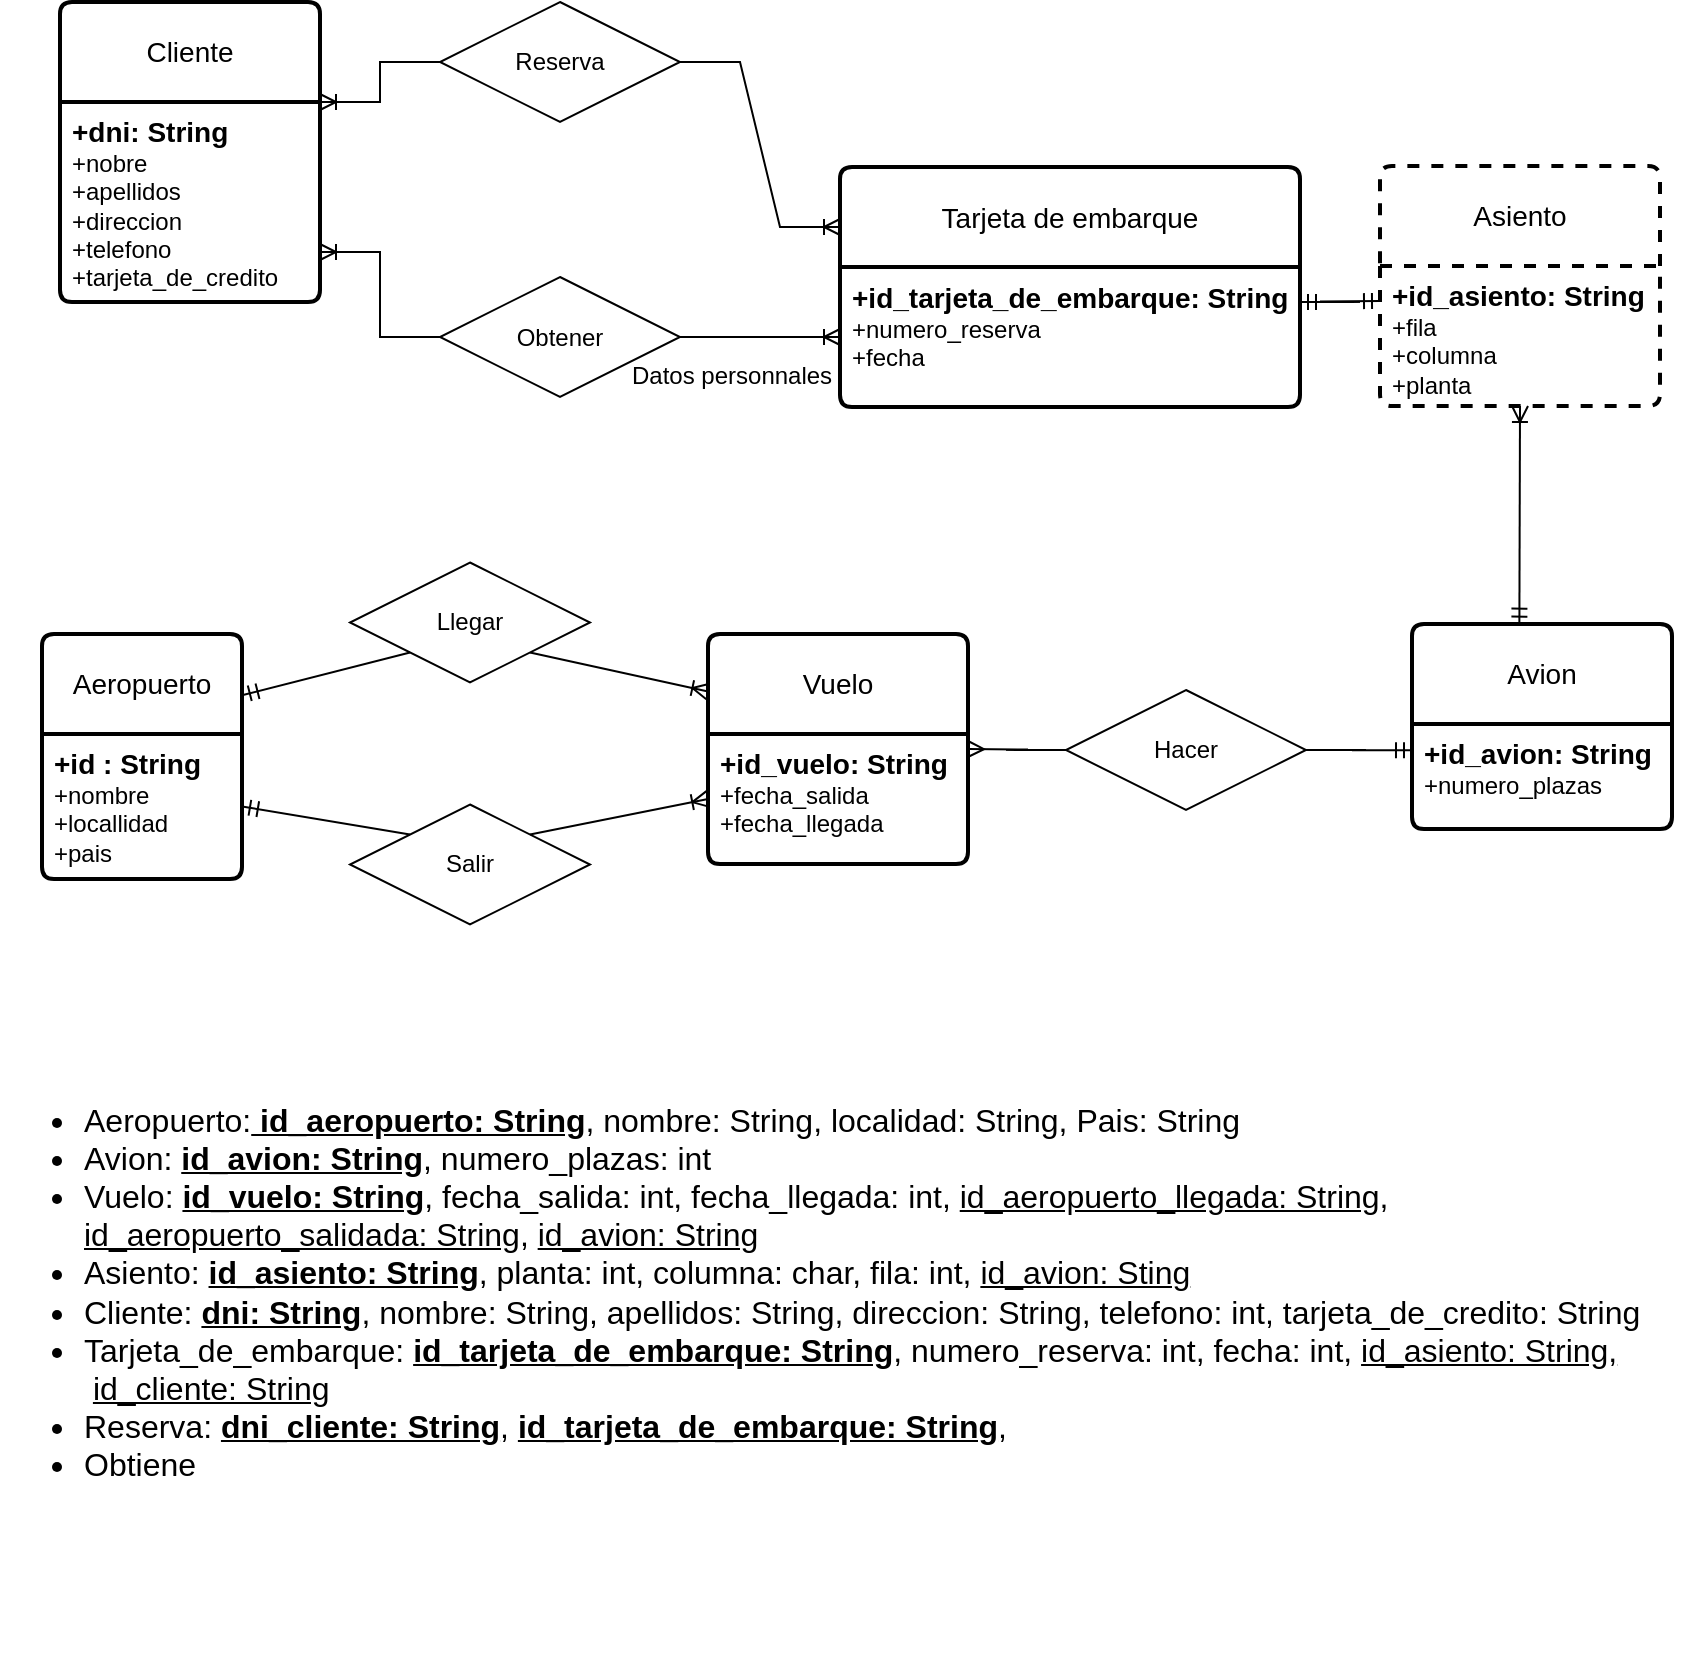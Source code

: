 <mxfile version="22.0.4" type="github">
  <diagram id="R2lEEEUBdFMjLlhIrx00" name="Page-1">
    <mxGraphModel dx="2085" dy="675" grid="1" gridSize="10" guides="1" tooltips="1" connect="1" arrows="1" fold="1" page="1" pageScale="1" pageWidth="850" pageHeight="1100" math="0" shadow="0" extFonts="Permanent Marker^https://fonts.googleapis.com/css?family=Permanent+Marker">
      <root>
        <mxCell id="0" />
        <mxCell id="1" parent="0" />
        <mxCell id="GVflADZopcoPuH8NDHQU-40" value="Cliente" style="swimlane;childLayout=stackLayout;horizontal=1;startSize=50;horizontalStack=0;rounded=1;fontSize=14;fontStyle=0;strokeWidth=2;resizeParent=0;resizeLast=1;shadow=0;dashed=0;align=center;arcSize=4;whiteSpace=wrap;html=1;" parent="1" vertex="1">
          <mxGeometry x="-820" y="45" width="130" height="150" as="geometry" />
        </mxCell>
        <mxCell id="GVflADZopcoPuH8NDHQU-41" value="&lt;font style=&quot;font-size: 14px;&quot;&gt;&lt;b&gt;+dni: String&lt;/b&gt;&lt;/font&gt;&lt;br&gt;+nobre&lt;br&gt;+apellidos&lt;br&gt;+direccion&lt;br&gt;+telefono&lt;br&gt;+tarjeta_de_credito" style="align=left;strokeColor=none;fillColor=none;spacingLeft=4;fontSize=12;verticalAlign=top;resizable=0;rotatable=0;part=1;html=1;" parent="GVflADZopcoPuH8NDHQU-40" vertex="1">
          <mxGeometry y="50" width="130" height="100" as="geometry" />
        </mxCell>
        <mxCell id="GVflADZopcoPuH8NDHQU-42" value="Vuelo" style="swimlane;childLayout=stackLayout;horizontal=1;startSize=50;horizontalStack=0;rounded=1;fontSize=14;fontStyle=0;strokeWidth=2;resizeParent=0;resizeLast=1;shadow=0;dashed=0;align=center;arcSize=4;whiteSpace=wrap;html=1;" parent="1" vertex="1">
          <mxGeometry x="-496" y="361" width="130" height="115" as="geometry" />
        </mxCell>
        <mxCell id="GVflADZopcoPuH8NDHQU-43" value="&lt;b&gt;&lt;font style=&quot;font-size: 14px;&quot;&gt;+id_vuelo: String&lt;/font&gt;&lt;/b&gt;&lt;br&gt;+fecha_salida&lt;br&gt;+fecha_llegada" style="align=left;strokeColor=none;fillColor=none;spacingLeft=4;fontSize=12;verticalAlign=top;resizable=0;rotatable=0;part=1;html=1;" parent="GVflADZopcoPuH8NDHQU-42" vertex="1">
          <mxGeometry y="50" width="130" height="65" as="geometry" />
        </mxCell>
        <mxCell id="GVflADZopcoPuH8NDHQU-44" value="Tarjeta de embarque" style="swimlane;childLayout=stackLayout;horizontal=1;startSize=50;horizontalStack=0;rounded=1;fontSize=14;fontStyle=0;strokeWidth=2;resizeParent=0;resizeLast=1;shadow=0;dashed=0;align=center;arcSize=4;whiteSpace=wrap;html=1;" parent="1" vertex="1">
          <mxGeometry x="-430" y="127.5" width="230" height="120" as="geometry" />
        </mxCell>
        <mxCell id="GVflADZopcoPuH8NDHQU-45" value="&lt;font style=&quot;font-size: 14px;&quot;&gt;&lt;b&gt;+id_tarjeta_de_embarque: String&lt;br&gt;&lt;/b&gt;&lt;/font&gt;+numero_reserva&lt;br&gt;+fecha" style="align=left;strokeColor=none;fillColor=none;spacingLeft=4;fontSize=12;verticalAlign=top;resizable=0;rotatable=0;part=1;html=1;" parent="GVflADZopcoPuH8NDHQU-44" vertex="1">
          <mxGeometry y="50" width="230" height="70" as="geometry" />
        </mxCell>
        <mxCell id="GVflADZopcoPuH8NDHQU-53" value="Reserva" style="shape=rhombus;perimeter=rhombusPerimeter;whiteSpace=wrap;html=1;align=center;" parent="1" vertex="1">
          <mxGeometry x="-630" y="45" width="120" height="60" as="geometry" />
        </mxCell>
        <mxCell id="GVflADZopcoPuH8NDHQU-54" value="Obtener" style="shape=rhombus;perimeter=rhombusPerimeter;whiteSpace=wrap;html=1;align=center;" parent="1" vertex="1">
          <mxGeometry x="-630" y="182.5" width="120" height="60" as="geometry" />
        </mxCell>
        <mxCell id="zLerIvJA5o45v9AowRJ3-1" value="" style="edgeStyle=entityRelationEdgeStyle;fontSize=12;html=1;endArrow=ERoneToMany;rounded=0;exitX=0;exitY=0.5;exitDx=0;exitDy=0;entryX=1;entryY=0;entryDx=0;entryDy=0;" parent="1" source="GVflADZopcoPuH8NDHQU-53" target="GVflADZopcoPuH8NDHQU-41" edge="1">
          <mxGeometry width="100" height="100" relative="1" as="geometry">
            <mxPoint x="-240" y="242.5" as="sourcePoint" />
            <mxPoint x="-630" y="140" as="targetPoint" />
          </mxGeometry>
        </mxCell>
        <mxCell id="zLerIvJA5o45v9AowRJ3-2" value="" style="edgeStyle=entityRelationEdgeStyle;fontSize=12;html=1;endArrow=ERoneToMany;rounded=0;exitX=1;exitY=0.5;exitDx=0;exitDy=0;entryX=0;entryY=0.25;entryDx=0;entryDy=0;" parent="1" source="GVflADZopcoPuH8NDHQU-53" target="GVflADZopcoPuH8NDHQU-44" edge="1">
          <mxGeometry width="100" height="100" relative="1" as="geometry">
            <mxPoint x="30" y="192.5" as="sourcePoint" />
            <mxPoint x="130" y="92.5" as="targetPoint" />
          </mxGeometry>
        </mxCell>
        <mxCell id="zLerIvJA5o45v9AowRJ3-4" value="" style="edgeStyle=entityRelationEdgeStyle;fontSize=12;html=1;endArrow=ERoneToMany;rounded=0;entryX=0;entryY=0.5;entryDx=0;entryDy=0;exitX=1;exitY=0.5;exitDx=0;exitDy=0;" parent="1" source="GVflADZopcoPuH8NDHQU-54" target="GVflADZopcoPuH8NDHQU-45" edge="1">
          <mxGeometry width="100" height="100" relative="1" as="geometry">
            <mxPoint x="-490" y="212.5" as="sourcePoint" />
            <mxPoint x="-160" y="302.5" as="targetPoint" />
            <Array as="points">
              <mxPoint x="100" y="232.5" />
            </Array>
          </mxGeometry>
        </mxCell>
        <mxCell id="zLerIvJA5o45v9AowRJ3-5" value="Asiento" style="swimlane;childLayout=stackLayout;horizontal=1;startSize=50;horizontalStack=0;rounded=1;fontSize=14;fontStyle=0;strokeWidth=2;resizeParent=0;resizeLast=1;shadow=0;dashed=1;align=center;arcSize=4;whiteSpace=wrap;html=1;" parent="1" vertex="1">
          <mxGeometry x="-160" y="127" width="140" height="120" as="geometry" />
        </mxCell>
        <mxCell id="zLerIvJA5o45v9AowRJ3-6" value="&lt;font style=&quot;font-size: 14px;&quot;&gt;&lt;b&gt;+id_asiento: String&lt;/b&gt;&lt;/font&gt;&lt;br&gt;+fila&lt;br&gt;+columna&lt;br&gt;+planta" style="align=left;strokeColor=none;fillColor=none;spacingLeft=4;fontSize=12;verticalAlign=top;resizable=0;rotatable=0;part=1;html=1;" parent="zLerIvJA5o45v9AowRJ3-5" vertex="1">
          <mxGeometry y="50" width="140" height="70" as="geometry" />
        </mxCell>
        <mxCell id="zLerIvJA5o45v9AowRJ3-8" value="" style="fontSize=12;html=1;endArrow=ERoneToMany;startArrow=ERmandOne;rounded=0;entryX=0.5;entryY=1;entryDx=0;entryDy=0;exitX=0.413;exitY=0.003;exitDx=0;exitDy=0;exitPerimeter=0;" parent="1" source="dmDWiUJjudLL5xSLkTxx-10" target="zLerIvJA5o45v9AowRJ3-6" edge="1">
          <mxGeometry width="100" height="100" relative="1" as="geometry">
            <mxPoint x="390" y="230" as="sourcePoint" />
            <mxPoint x="365" y="20" as="targetPoint" />
          </mxGeometry>
        </mxCell>
        <mxCell id="zLerIvJA5o45v9AowRJ3-9" value="" style="edgeStyle=entityRelationEdgeStyle;fontSize=12;html=1;endArrow=ERmandOne;startArrow=ERmandOne;rounded=0;entryX=0;entryY=0.25;entryDx=0;entryDy=0;exitX=1;exitY=0.25;exitDx=0;exitDy=0;" parent="1" source="GVflADZopcoPuH8NDHQU-45" target="zLerIvJA5o45v9AowRJ3-6" edge="1">
          <mxGeometry width="100" height="100" relative="1" as="geometry">
            <mxPoint x="-200" y="199" as="sourcePoint" />
            <mxPoint x="410" y="350" as="targetPoint" />
            <Array as="points">
              <mxPoint x="420" y="210" />
              <mxPoint x="370" y="230" />
              <mxPoint x="320" y="220" />
              <mxPoint x="320" y="230" />
            </Array>
          </mxGeometry>
        </mxCell>
        <mxCell id="zLerIvJA5o45v9AowRJ3-14" value="Datos personnales" style="text;strokeColor=none;fillColor=none;spacingLeft=4;spacingRight=4;overflow=hidden;rotatable=0;points=[[0,0.5],[1,0.5]];portConstraint=eastwest;fontSize=12;whiteSpace=wrap;html=1;" parent="1" vertex="1">
          <mxGeometry x="-540" y="217.5" width="120" height="30" as="geometry" />
        </mxCell>
        <mxCell id="dmDWiUJjudLL5xSLkTxx-1" value="Aeropuerto" style="swimlane;childLayout=stackLayout;horizontal=1;startSize=50;horizontalStack=0;rounded=1;fontSize=14;fontStyle=0;strokeWidth=2;resizeParent=0;resizeLast=1;shadow=0;dashed=0;align=center;arcSize=4;whiteSpace=wrap;html=1;" parent="1" vertex="1">
          <mxGeometry x="-829" y="361" width="100" height="122.5" as="geometry" />
        </mxCell>
        <mxCell id="dmDWiUJjudLL5xSLkTxx-2" value="&lt;font style=&quot;font-size: 14px;&quot;&gt;&lt;b&gt;&lt;font style=&quot;&quot;&gt;+id&lt;/font&gt;&amp;nbsp;: String&lt;/b&gt;&lt;/font&gt;&lt;br&gt;+nombre&lt;br&gt;+locallidad&lt;br&gt;+pais" style="align=left;strokeColor=none;fillColor=none;spacingLeft=4;fontSize=12;verticalAlign=top;resizable=0;rotatable=0;part=1;html=1;" parent="dmDWiUJjudLL5xSLkTxx-1" vertex="1">
          <mxGeometry y="50" width="100" height="72.5" as="geometry" />
        </mxCell>
        <mxCell id="dmDWiUJjudLL5xSLkTxx-3" value="" style="fontSize=12;html=1;endArrow=ERoneToMany;rounded=0;exitX=1;exitY=1;exitDx=0;exitDy=0;entryX=0;entryY=0.25;entryDx=0;entryDy=0;" parent="1" source="dmDWiUJjudLL5xSLkTxx-4" target="GVflADZopcoPuH8NDHQU-42" edge="1">
          <mxGeometry width="100" height="100" relative="1" as="geometry">
            <mxPoint x="-434.6" y="546.275" as="sourcePoint" />
            <mxPoint x="-503.4" y="520" as="targetPoint" />
          </mxGeometry>
        </mxCell>
        <mxCell id="dmDWiUJjudLL5xSLkTxx-4" value="Llegar" style="shape=rhombus;perimeter=rhombusPerimeter;whiteSpace=wrap;html=1;align=center;" parent="1" vertex="1">
          <mxGeometry x="-675" y="325.25" width="120" height="60" as="geometry" />
        </mxCell>
        <mxCell id="dmDWiUJjudLL5xSLkTxx-5" value="Salir&lt;br&gt;" style="shape=rhombus;perimeter=rhombusPerimeter;whiteSpace=wrap;html=1;align=center;" parent="1" vertex="1">
          <mxGeometry x="-675" y="446.25" width="120" height="60" as="geometry" />
        </mxCell>
        <mxCell id="dmDWiUJjudLL5xSLkTxx-6" value="" style="fontSize=12;html=1;endArrow=ERmandOne;rounded=0;entryX=1;entryY=0.25;entryDx=0;entryDy=0;exitX=0;exitY=1;exitDx=0;exitDy=0;" parent="1" source="dmDWiUJjudLL5xSLkTxx-4" target="dmDWiUJjudLL5xSLkTxx-1" edge="1">
          <mxGeometry width="100" height="100" relative="1" as="geometry">
            <mxPoint x="-474" y="670" as="sourcePoint" />
            <mxPoint x="-549" y="856.5" as="targetPoint" />
          </mxGeometry>
        </mxCell>
        <mxCell id="dmDWiUJjudLL5xSLkTxx-9" value="" style="fontSize=12;html=1;endArrow=ERoneToMany;rounded=0;exitX=1;exitY=0;exitDx=0;exitDy=0;entryX=0;entryY=0.5;entryDx=0;entryDy=0;" parent="1" source="dmDWiUJjudLL5xSLkTxx-5" target="GVflADZopcoPuH8NDHQU-43" edge="1">
          <mxGeometry width="100" height="100" relative="1" as="geometry">
            <mxPoint x="-489" y="1197.5" as="sourcePoint" />
            <mxPoint x="-549" y="1147.5" as="targetPoint" />
          </mxGeometry>
        </mxCell>
        <mxCell id="dmDWiUJjudLL5xSLkTxx-10" value="Avion" style="swimlane;childLayout=stackLayout;horizontal=1;startSize=50;horizontalStack=0;rounded=1;fontSize=14;fontStyle=0;strokeWidth=2;resizeParent=0;resizeLast=1;shadow=0;dashed=0;align=center;arcSize=4;whiteSpace=wrap;html=1;" parent="1" vertex="1">
          <mxGeometry x="-144" y="356" width="130" height="102.5" as="geometry" />
        </mxCell>
        <mxCell id="dmDWiUJjudLL5xSLkTxx-11" value="&lt;font style=&quot;font-size: 14px;&quot;&gt;&lt;b&gt;+id_avion: String&lt;/b&gt;&lt;/font&gt;&lt;br&gt;+numero_plazas" style="align=left;strokeColor=none;fillColor=none;spacingLeft=4;fontSize=12;verticalAlign=top;resizable=0;rotatable=0;part=1;html=1;" parent="dmDWiUJjudLL5xSLkTxx-10" vertex="1">
          <mxGeometry y="50" width="130" height="52.5" as="geometry" />
        </mxCell>
        <mxCell id="ABZdF_aoxALb0wv_AOY_-2" value="Hacer" style="shape=rhombus;perimeter=rhombusPerimeter;whiteSpace=wrap;html=1;align=center;" parent="1" vertex="1">
          <mxGeometry x="-317" y="389" width="120" height="60" as="geometry" />
        </mxCell>
        <mxCell id="ABZdF_aoxALb0wv_AOY_-3" value="" style="edgeStyle=entityRelationEdgeStyle;fontSize=12;html=1;endArrow=ERmandOne;rounded=0;exitX=1;exitY=0.5;exitDx=0;exitDy=0;entryX=0;entryY=0.25;entryDx=0;entryDy=0;" parent="1" source="ABZdF_aoxALb0wv_AOY_-2" target="dmDWiUJjudLL5xSLkTxx-11" edge="1">
          <mxGeometry width="100" height="100" relative="1" as="geometry">
            <mxPoint x="271" y="526" as="sourcePoint" />
            <mxPoint x="-174" y="386" as="targetPoint" />
          </mxGeometry>
        </mxCell>
        <mxCell id="ABZdF_aoxALb0wv_AOY_-4" value="" style="edgeStyle=entityRelationEdgeStyle;fontSize=12;html=1;endArrow=ERmany;rounded=0;entryX=1;entryY=0.5;entryDx=0;entryDy=0;exitX=0;exitY=0.5;exitDx=0;exitDy=0;" parent="1" source="ABZdF_aoxALb0wv_AOY_-2" target="GVflADZopcoPuH8NDHQU-42" edge="1">
          <mxGeometry width="100" height="100" relative="1" as="geometry">
            <mxPoint x="51" y="458.5" as="sourcePoint" />
            <mxPoint x="151" y="358.5" as="targetPoint" />
          </mxGeometry>
        </mxCell>
        <mxCell id="dmDWiUJjudLL5xSLkTxx-7" value="" style="fontSize=12;html=1;endArrow=ERmandOne;rounded=0;entryX=1;entryY=0.5;entryDx=0;entryDy=0;exitX=0;exitY=0;exitDx=0;exitDy=0;" parent="1" source="dmDWiUJjudLL5xSLkTxx-5" target="dmDWiUJjudLL5xSLkTxx-2" edge="1">
          <mxGeometry width="100" height="100" relative="1" as="geometry">
            <mxPoint x="-740.75" y="380" as="sourcePoint" />
            <mxPoint x="-949" y="628.7" as="targetPoint" />
          </mxGeometry>
        </mxCell>
        <mxCell id="-rtztpmQnXO7zCoE01dX-6" value="&lt;ul style=&quot;font-size: 16px;&quot;&gt;&lt;li&gt;Aeropuerto:&lt;b&gt;&lt;u&gt; id_aeropuerto: String&lt;/u&gt;&lt;/b&gt;, nombre: String, localidad: String, Pais: String&amp;nbsp;&lt;/li&gt;&lt;li&gt;Avion: &lt;b&gt;&lt;u&gt;id_avion: String&lt;/u&gt;&lt;/b&gt;, numero_plazas: int&lt;/li&gt;&lt;li&gt;Vuelo: &lt;u style=&quot;font-weight: bold;&quot;&gt;id_vuelo: String&lt;/u&gt;, fecha_salida: int, fecha_llegada: int, &lt;u&gt;id_aeropuerto_llegada: String&lt;/u&gt;,&amp;nbsp; &lt;u style=&quot;background-color: initial; border-color: var(--border-color);&quot;&gt;id_aeropuerto_salidada: String&lt;/u&gt;&lt;span style=&quot;background-color: initial;&quot;&gt;, &lt;u&gt;id_avion: String&lt;/u&gt;&lt;/span&gt;&lt;/li&gt;&lt;li style=&quot;border-color: var(--border-color);&quot;&gt;Asiento: &lt;b&gt;&lt;u&gt;id_asiento: String&lt;/u&gt;&lt;/b&gt;,&amp;nbsp;planta: int, columna: char,&amp;nbsp;fila: int, &lt;u&gt;id_avion: Sting&lt;/u&gt;&lt;/li&gt;&lt;li&gt;Cliente: &lt;b&gt;&lt;u&gt;dni: String&lt;/u&gt;&lt;/b&gt;, nombre: String, apellidos: String, direccion: String, telefono: int, tarjeta_de_credito: String&lt;/li&gt;&lt;li style=&quot;border-color: var(--border-color);&quot;&gt;Tarjeta_de_embarque:&amp;nbsp;&lt;b style=&quot;border-color: var(--border-color);&quot;&gt;&lt;u style=&quot;border-color: var(--border-color);&quot;&gt;id_tarjeta_de_embarque: String&lt;/u&gt;&lt;/b&gt;, numero_reserva: int, fecha: int,&amp;nbsp;&lt;u style=&quot;border-color: var(--border-color);&quot;&gt;id_asiento: String,&lt;/u&gt;&lt;span style=&quot;border-color: var(--border-color);&quot;&gt;&amp;nbsp; &amp;nbsp;&lt;/span&gt;&lt;u style=&quot;border-color: var(--border-color);&quot;&gt;id_cliente: String&lt;/u&gt;&lt;/li&gt;&lt;li&gt;Reserva: &lt;b&gt;&lt;u&gt;dni_cliente: String&lt;/u&gt;&lt;/b&gt;,&amp;nbsp;&lt;b style=&quot;border-color: var(--border-color);&quot;&gt;&lt;u style=&quot;border-color: var(--border-color);&quot;&gt;id_tarjeta_de_embarque: String&lt;/u&gt;&lt;/b&gt;,&lt;/li&gt;&lt;li&gt;Obtiene&lt;/li&gt;&lt;/ul&gt;" style="text;strokeColor=none;fillColor=none;html=1;whiteSpace=wrap;verticalAlign=middle;overflow=hidden;" vertex="1" parent="1">
          <mxGeometry x="-850" y="500" width="840" height="380" as="geometry" />
        </mxCell>
        <mxCell id="-rtztpmQnXO7zCoE01dX-7" value="" style="edgeStyle=entityRelationEdgeStyle;fontSize=12;html=1;endArrow=ERoneToMany;rounded=0;exitX=0;exitY=0.5;exitDx=0;exitDy=0;entryX=1;entryY=0.75;entryDx=0;entryDy=0;" edge="1" parent="1" source="GVflADZopcoPuH8NDHQU-54" target="GVflADZopcoPuH8NDHQU-41">
          <mxGeometry width="100" height="100" relative="1" as="geometry">
            <mxPoint x="-620" y="85" as="sourcePoint" />
            <mxPoint x="-680" y="105" as="targetPoint" />
          </mxGeometry>
        </mxCell>
      </root>
    </mxGraphModel>
  </diagram>
</mxfile>
